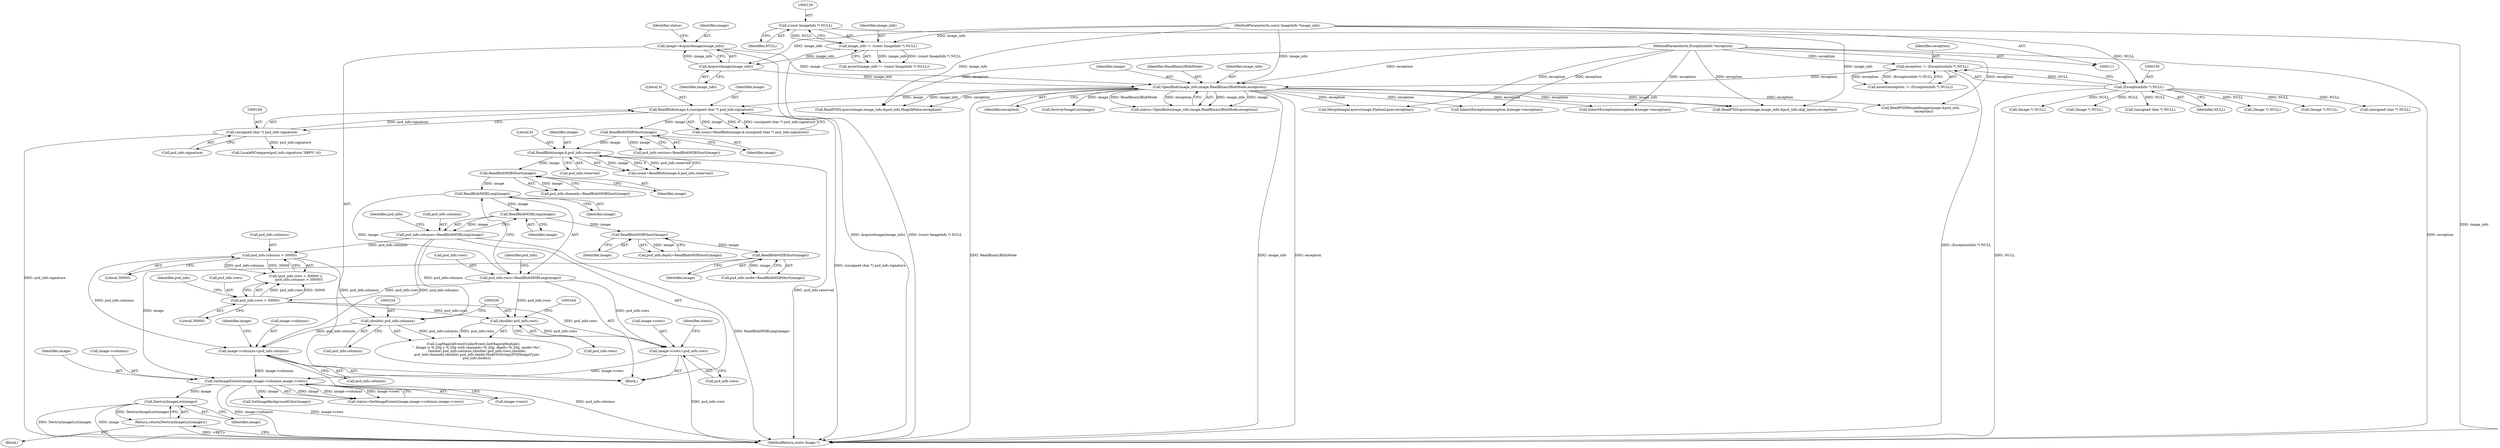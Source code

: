 digraph "0_ImageMagick_f6e9d0d9955e85bdd7540b251cd50d598dacc5e6_48@pointer" {
"1000402" [label="(Call,DestroyImageList(image))"];
"1000382" [label="(Call,SetImageExtent(image,image->columns,image->rows))"];
"1000319" [label="(Call,ReadBlobMSBShort(image))"];
"1000292" [label="(Call,ReadBlobMSBShort(image))"];
"1000265" [label="(Call,ReadBlobMSBLong(image))"];
"1000259" [label="(Call,ReadBlobMSBLong(image))"];
"1000244" [label="(Call,ReadBlobMSBShort(image))"];
"1000234" [label="(Call,ReadBlob(image,6,psd_info.reserved))"];
"1000202" [label="(Call,ReadBlobMSBShort(image))"];
"1000190" [label="(Call,ReadBlob(image,4,(unsigned char *) psd_info.signature))"];
"1000170" [label="(Call,OpenBlob(image_info,image,ReadBinaryBlobMode,exception))"];
"1000166" [label="(Call,AcquireImage(image_info))"];
"1000126" [label="(Call,image_info != (const ImageInfo *) NULL)"];
"1000112" [label="(MethodParameterIn,const ImageInfo *image_info)"];
"1000128" [label="(Call,(const ImageInfo *) NULL)"];
"1000164" [label="(Call,image=AcquireImage(image_info))"];
"1000153" [label="(Call,exception != (ExceptionInfo *) NULL)"];
"1000113" [label="(MethodParameterIn,ExceptionInfo *exception)"];
"1000155" [label="(Call,(ExceptionInfo *) NULL)"];
"1000193" [label="(Call,(unsigned char *) psd_info.signature)"];
"1000366" [label="(Call,image->columns=psd_info.columns)"];
"1000261" [label="(Call,psd_info.columns=ReadBlobMSBLong(image))"];
"1000280" [label="(Call,psd_info.columns > 30000)"];
"1000333" [label="(Call,(double) psd_info.columns)"];
"1000373" [label="(Call,image->rows=psd_info.rows)"];
"1000275" [label="(Call,psd_info.rows > 30000)"];
"1000255" [label="(Call,psd_info.rows=ReadBlobMSBLong(image))"];
"1000338" [label="(Call,(double) psd_info.rows)"];
"1000401" [label="(Return,return(DestroyImageList(image));)"];
"1000375" [label="(Identifier,image)"];
"1000944" [label="(Call,ReadPSDMergedImage(image,&psd_info,\n      exception))"];
"1000174" [label="(Identifier,exception)"];
"1000155" [label="(Call,(ExceptionInfo *) NULL)"];
"1000259" [label="(Call,ReadBlobMSBLong(image))"];
"1000235" [label="(Identifier,image)"];
"1000401" [label="(Return,return(DestroyImageList(image));)"];
"1000234" [label="(Call,ReadBlob(image,6,psd_info.reserved))"];
"1000403" [label="(Identifier,image)"];
"1000173" [label="(Identifier,ReadBinaryBlobMode)"];
"1000237" [label="(Call,psd_info.reserved)"];
"1000211" [label="(Call,LocaleNCompare(psd_info.signature,\"8BPS\",4))"];
"1000367" [label="(Call,image->columns)"];
"1000370" [label="(Call,psd_info.columns)"];
"1000171" [label="(Identifier,image_info)"];
"1000279" [label="(Literal,30000)"];
"1000406" [label="(Call,SetImageBackgroundColor(image))"];
"1000232" [label="(Call,count=ReadBlob(image,6,psd_info.reserved))"];
"1000969" [label="(Call,ReadPSDLayers(image,image_info,&psd_info,MagickFalse,exception))"];
"1000193" [label="(Call,(unsigned char *) psd_info.signature)"];
"1000130" [label="(Identifier,NULL)"];
"1000333" [label="(Call,(double) psd_info.columns)"];
"1000236" [label="(Literal,6)"];
"1000262" [label="(Call,psd_info.columns)"];
"1000383" [label="(Identifier,image)"];
"1000255" [label="(Call,psd_info.rows=ReadBlobMSBLong(image))"];
"1000125" [label="(Call,assert(image_info != (const ImageInfo *) NULL))"];
"1000244" [label="(Call,ReadBlobMSBShort(image))"];
"1000190" [label="(Call,ReadBlob(image,4,(unsigned char *) psd_info.signature))"];
"1000421" [label="(Call,(Image *) NULL)"];
"1000394" [label="(Block,)"];
"1000169" [label="(Identifier,status)"];
"1000191" [label="(Identifier,image)"];
"1000274" [label="(Call,(psd_info.rows > 30000) ||\n      (psd_info.columns > 30000))"];
"1000288" [label="(Call,psd_info.depth=ReadBlobMSBShort(image))"];
"1000263" [label="(Identifier,psd_info)"];
"1000198" [label="(Call,psd_info.version=ReadBlobMSBShort(image))"];
"1000167" [label="(Identifier,image_info)"];
"1000203" [label="(Identifier,image)"];
"1000373" [label="(Call,image->rows=psd_info.rows)"];
"1000382" [label="(Call,SetImageExtent(image,image->columns,image->rows))"];
"1000282" [label="(Identifier,psd_info)"];
"1000380" [label="(Call,status=SetImageExtent(image,image->columns,image->rows))"];
"1000284" [label="(Literal,30000)"];
"1000983" [label="(Call,(Image *) NULL)"];
"1000153" [label="(Call,exception != (ExceptionInfo *) NULL)"];
"1000127" [label="(Identifier,image_info)"];
"1000335" [label="(Call,psd_info.columns)"];
"1000402" [label="(Call,DestroyImageList(image))"];
"1000749" [label="(Call,(unsigned char *) NULL)"];
"1000113" [label="(MethodParameterIn,ExceptionInfo *exception)"];
"1000366" [label="(Call,image->columns=psd_info.columns)"];
"1000152" [label="(Call,assert(exception != (ExceptionInfo *) NULL))"];
"1000114" [label="(Block,)"];
"1000340" [label="(Call,psd_info.rows)"];
"1000170" [label="(Call,OpenBlob(image_info,image,ReadBinaryBlobMode,exception))"];
"1000128" [label="(Call,(const ImageInfo *) NULL)"];
"1000897" [label="(Call,(Image *) NULL)"];
"1000112" [label="(MethodParameterIn,const ImageInfo *image_info)"];
"1000182" [label="(Call,DestroyImageList(image))"];
"1000329" [label="(Call,LogMagickEvent(CoderEvent,GetMagickModule(),\n      \"  Image is %.20g x %.20g with channels=%.20g, depth=%.20g, mode=%s\",\n      (double) psd_info.columns,(double) psd_info.rows,(double)\n      psd_info.channels,(double) psd_info.depth,ModeToString((PSDImageType)\n      psd_info.mode)))"];
"1000276" [label="(Call,psd_info.rows)"];
"1000256" [label="(Call,psd_info.rows)"];
"1000374" [label="(Call,image->rows)"];
"1000195" [label="(Call,psd_info.signature)"];
"1000320" [label="(Identifier,image)"];
"1000315" [label="(Call,psd_info.mode=ReadBlobMSBShort(image))"];
"1000271" [label="(Identifier,psd_info)"];
"1000188" [label="(Call,count=ReadBlob(image,4,(unsigned char *) psd_info.signature))"];
"1000240" [label="(Call,psd_info.channels=ReadBlobMSBShort(image))"];
"1000293" [label="(Identifier,image)"];
"1000281" [label="(Call,psd_info.columns)"];
"1000165" [label="(Identifier,image)"];
"1000245" [label="(Identifier,image)"];
"1000166" [label="(Call,AcquireImage(image_info))"];
"1000172" [label="(Identifier,image)"];
"1000280" [label="(Call,psd_info.columns > 30000)"];
"1000260" [label="(Identifier,image)"];
"1000202" [label="(Call,ReadBlobMSBShort(image))"];
"1000185" [label="(Call,(Image *) NULL)"];
"1001009" [label="(Call,MergeImageLayers(image,FlattenLayer,exception))"];
"1000381" [label="(Identifier,status)"];
"1000275" [label="(Call,psd_info.rows > 30000)"];
"1000883" [label="(Call,ReadPSDLayers(image,image_info,&psd_info,skip_layers,exception))"];
"1000261" [label="(Call,psd_info.columns=ReadBlobMSBLong(image))"];
"1000387" [label="(Call,image->rows)"];
"1000192" [label="(Literal,4)"];
"1000338" [label="(Call,(double) psd_info.rows)"];
"1000319" [label="(Call,ReadBlobMSBShort(image))"];
"1000410" [label="(Call,InheritException(exception,&image->exception))"];
"1000395" [label="(Call,InheritException(exception,&image->exception))"];
"1000576" [label="(Call,(unsigned char *) NULL)"];
"1000157" [label="(Identifier,NULL)"];
"1001024" [label="(MethodReturn,static Image *)"];
"1000377" [label="(Call,psd_info.rows)"];
"1000154" [label="(Identifier,exception)"];
"1000292" [label="(Call,ReadBlobMSBShort(image))"];
"1000168" [label="(Call,status=OpenBlob(image_info,image,ReadBinaryBlobMode,exception))"];
"1000164" [label="(Call,image=AcquireImage(image_info))"];
"1000265" [label="(Call,ReadBlobMSBLong(image))"];
"1000126" [label="(Call,image_info != (const ImageInfo *) NULL)"];
"1000384" [label="(Call,image->columns)"];
"1000266" [label="(Identifier,image)"];
"1000402" -> "1000401"  [label="AST: "];
"1000402" -> "1000403"  [label="CFG: "];
"1000403" -> "1000402"  [label="AST: "];
"1000401" -> "1000402"  [label="CFG: "];
"1000402" -> "1001024"  [label="DDG: DestroyImageList(image)"];
"1000402" -> "1001024"  [label="DDG: image"];
"1000402" -> "1000401"  [label="DDG: DestroyImageList(image)"];
"1000382" -> "1000402"  [label="DDG: image"];
"1000382" -> "1000380"  [label="AST: "];
"1000382" -> "1000387"  [label="CFG: "];
"1000383" -> "1000382"  [label="AST: "];
"1000384" -> "1000382"  [label="AST: "];
"1000387" -> "1000382"  [label="AST: "];
"1000380" -> "1000382"  [label="CFG: "];
"1000382" -> "1001024"  [label="DDG: image->columns"];
"1000382" -> "1001024"  [label="DDG: image->rows"];
"1000382" -> "1000380"  [label="DDG: image"];
"1000382" -> "1000380"  [label="DDG: image->columns"];
"1000382" -> "1000380"  [label="DDG: image->rows"];
"1000319" -> "1000382"  [label="DDG: image"];
"1000366" -> "1000382"  [label="DDG: image->columns"];
"1000373" -> "1000382"  [label="DDG: image->rows"];
"1000382" -> "1000406"  [label="DDG: image"];
"1000319" -> "1000315"  [label="AST: "];
"1000319" -> "1000320"  [label="CFG: "];
"1000320" -> "1000319"  [label="AST: "];
"1000315" -> "1000319"  [label="CFG: "];
"1000319" -> "1000315"  [label="DDG: image"];
"1000292" -> "1000319"  [label="DDG: image"];
"1000292" -> "1000288"  [label="AST: "];
"1000292" -> "1000293"  [label="CFG: "];
"1000293" -> "1000292"  [label="AST: "];
"1000288" -> "1000292"  [label="CFG: "];
"1000292" -> "1000288"  [label="DDG: image"];
"1000265" -> "1000292"  [label="DDG: image"];
"1000265" -> "1000261"  [label="AST: "];
"1000265" -> "1000266"  [label="CFG: "];
"1000266" -> "1000265"  [label="AST: "];
"1000261" -> "1000265"  [label="CFG: "];
"1000265" -> "1000261"  [label="DDG: image"];
"1000259" -> "1000265"  [label="DDG: image"];
"1000259" -> "1000255"  [label="AST: "];
"1000259" -> "1000260"  [label="CFG: "];
"1000260" -> "1000259"  [label="AST: "];
"1000255" -> "1000259"  [label="CFG: "];
"1000259" -> "1000255"  [label="DDG: image"];
"1000244" -> "1000259"  [label="DDG: image"];
"1000244" -> "1000240"  [label="AST: "];
"1000244" -> "1000245"  [label="CFG: "];
"1000245" -> "1000244"  [label="AST: "];
"1000240" -> "1000244"  [label="CFG: "];
"1000244" -> "1000240"  [label="DDG: image"];
"1000234" -> "1000244"  [label="DDG: image"];
"1000234" -> "1000232"  [label="AST: "];
"1000234" -> "1000237"  [label="CFG: "];
"1000235" -> "1000234"  [label="AST: "];
"1000236" -> "1000234"  [label="AST: "];
"1000237" -> "1000234"  [label="AST: "];
"1000232" -> "1000234"  [label="CFG: "];
"1000234" -> "1001024"  [label="DDG: psd_info.reserved"];
"1000234" -> "1000232"  [label="DDG: image"];
"1000234" -> "1000232"  [label="DDG: 6"];
"1000234" -> "1000232"  [label="DDG: psd_info.reserved"];
"1000202" -> "1000234"  [label="DDG: image"];
"1000202" -> "1000198"  [label="AST: "];
"1000202" -> "1000203"  [label="CFG: "];
"1000203" -> "1000202"  [label="AST: "];
"1000198" -> "1000202"  [label="CFG: "];
"1000202" -> "1000198"  [label="DDG: image"];
"1000190" -> "1000202"  [label="DDG: image"];
"1000190" -> "1000188"  [label="AST: "];
"1000190" -> "1000193"  [label="CFG: "];
"1000191" -> "1000190"  [label="AST: "];
"1000192" -> "1000190"  [label="AST: "];
"1000193" -> "1000190"  [label="AST: "];
"1000188" -> "1000190"  [label="CFG: "];
"1000190" -> "1001024"  [label="DDG: (unsigned char *) psd_info.signature"];
"1000190" -> "1000188"  [label="DDG: image"];
"1000190" -> "1000188"  [label="DDG: 4"];
"1000190" -> "1000188"  [label="DDG: (unsigned char *) psd_info.signature"];
"1000170" -> "1000190"  [label="DDG: image"];
"1000193" -> "1000190"  [label="DDG: psd_info.signature"];
"1000170" -> "1000168"  [label="AST: "];
"1000170" -> "1000174"  [label="CFG: "];
"1000171" -> "1000170"  [label="AST: "];
"1000172" -> "1000170"  [label="AST: "];
"1000173" -> "1000170"  [label="AST: "];
"1000174" -> "1000170"  [label="AST: "];
"1000168" -> "1000170"  [label="CFG: "];
"1000170" -> "1001024"  [label="DDG: ReadBinaryBlobMode"];
"1000170" -> "1001024"  [label="DDG: image_info"];
"1000170" -> "1001024"  [label="DDG: exception"];
"1000170" -> "1000168"  [label="DDG: image_info"];
"1000170" -> "1000168"  [label="DDG: image"];
"1000170" -> "1000168"  [label="DDG: ReadBinaryBlobMode"];
"1000170" -> "1000168"  [label="DDG: exception"];
"1000166" -> "1000170"  [label="DDG: image_info"];
"1000112" -> "1000170"  [label="DDG: image_info"];
"1000164" -> "1000170"  [label="DDG: image"];
"1000153" -> "1000170"  [label="DDG: exception"];
"1000113" -> "1000170"  [label="DDG: exception"];
"1000170" -> "1000182"  [label="DDG: image"];
"1000170" -> "1000395"  [label="DDG: exception"];
"1000170" -> "1000410"  [label="DDG: exception"];
"1000170" -> "1000883"  [label="DDG: image_info"];
"1000170" -> "1000883"  [label="DDG: exception"];
"1000170" -> "1000944"  [label="DDG: exception"];
"1000170" -> "1000969"  [label="DDG: image_info"];
"1000170" -> "1000969"  [label="DDG: exception"];
"1000170" -> "1001009"  [label="DDG: exception"];
"1000166" -> "1000164"  [label="AST: "];
"1000166" -> "1000167"  [label="CFG: "];
"1000167" -> "1000166"  [label="AST: "];
"1000164" -> "1000166"  [label="CFG: "];
"1000166" -> "1000164"  [label="DDG: image_info"];
"1000126" -> "1000166"  [label="DDG: image_info"];
"1000112" -> "1000166"  [label="DDG: image_info"];
"1000126" -> "1000125"  [label="AST: "];
"1000126" -> "1000128"  [label="CFG: "];
"1000127" -> "1000126"  [label="AST: "];
"1000128" -> "1000126"  [label="AST: "];
"1000125" -> "1000126"  [label="CFG: "];
"1000126" -> "1001024"  [label="DDG: (const ImageInfo *) NULL"];
"1000126" -> "1000125"  [label="DDG: image_info"];
"1000126" -> "1000125"  [label="DDG: (const ImageInfo *) NULL"];
"1000112" -> "1000126"  [label="DDG: image_info"];
"1000128" -> "1000126"  [label="DDG: NULL"];
"1000112" -> "1000111"  [label="AST: "];
"1000112" -> "1001024"  [label="DDG: image_info"];
"1000112" -> "1000883"  [label="DDG: image_info"];
"1000112" -> "1000969"  [label="DDG: image_info"];
"1000128" -> "1000130"  [label="CFG: "];
"1000129" -> "1000128"  [label="AST: "];
"1000130" -> "1000128"  [label="AST: "];
"1000128" -> "1000155"  [label="DDG: NULL"];
"1000164" -> "1000114"  [label="AST: "];
"1000165" -> "1000164"  [label="AST: "];
"1000169" -> "1000164"  [label="CFG: "];
"1000164" -> "1001024"  [label="DDG: AcquireImage(image_info)"];
"1000153" -> "1000152"  [label="AST: "];
"1000153" -> "1000155"  [label="CFG: "];
"1000154" -> "1000153"  [label="AST: "];
"1000155" -> "1000153"  [label="AST: "];
"1000152" -> "1000153"  [label="CFG: "];
"1000153" -> "1001024"  [label="DDG: (ExceptionInfo *) NULL"];
"1000153" -> "1000152"  [label="DDG: exception"];
"1000153" -> "1000152"  [label="DDG: (ExceptionInfo *) NULL"];
"1000113" -> "1000153"  [label="DDG: exception"];
"1000155" -> "1000153"  [label="DDG: NULL"];
"1000113" -> "1000111"  [label="AST: "];
"1000113" -> "1001024"  [label="DDG: exception"];
"1000113" -> "1000395"  [label="DDG: exception"];
"1000113" -> "1000410"  [label="DDG: exception"];
"1000113" -> "1000883"  [label="DDG: exception"];
"1000113" -> "1000944"  [label="DDG: exception"];
"1000113" -> "1000969"  [label="DDG: exception"];
"1000113" -> "1001009"  [label="DDG: exception"];
"1000155" -> "1000157"  [label="CFG: "];
"1000156" -> "1000155"  [label="AST: "];
"1000157" -> "1000155"  [label="AST: "];
"1000155" -> "1001024"  [label="DDG: NULL"];
"1000155" -> "1000185"  [label="DDG: NULL"];
"1000155" -> "1000421"  [label="DDG: NULL"];
"1000155" -> "1000576"  [label="DDG: NULL"];
"1000155" -> "1000749"  [label="DDG: NULL"];
"1000155" -> "1000897"  [label="DDG: NULL"];
"1000155" -> "1000983"  [label="DDG: NULL"];
"1000193" -> "1000195"  [label="CFG: "];
"1000194" -> "1000193"  [label="AST: "];
"1000195" -> "1000193"  [label="AST: "];
"1000193" -> "1001024"  [label="DDG: psd_info.signature"];
"1000193" -> "1000211"  [label="DDG: psd_info.signature"];
"1000366" -> "1000114"  [label="AST: "];
"1000366" -> "1000370"  [label="CFG: "];
"1000367" -> "1000366"  [label="AST: "];
"1000370" -> "1000366"  [label="AST: "];
"1000375" -> "1000366"  [label="CFG: "];
"1000366" -> "1001024"  [label="DDG: psd_info.columns"];
"1000261" -> "1000366"  [label="DDG: psd_info.columns"];
"1000280" -> "1000366"  [label="DDG: psd_info.columns"];
"1000333" -> "1000366"  [label="DDG: psd_info.columns"];
"1000261" -> "1000114"  [label="AST: "];
"1000262" -> "1000261"  [label="AST: "];
"1000271" -> "1000261"  [label="CFG: "];
"1000261" -> "1001024"  [label="DDG: ReadBlobMSBLong(image)"];
"1000261" -> "1000280"  [label="DDG: psd_info.columns"];
"1000261" -> "1000333"  [label="DDG: psd_info.columns"];
"1000280" -> "1000274"  [label="AST: "];
"1000280" -> "1000284"  [label="CFG: "];
"1000281" -> "1000280"  [label="AST: "];
"1000284" -> "1000280"  [label="AST: "];
"1000274" -> "1000280"  [label="CFG: "];
"1000280" -> "1000274"  [label="DDG: psd_info.columns"];
"1000280" -> "1000274"  [label="DDG: 30000"];
"1000280" -> "1000333"  [label="DDG: psd_info.columns"];
"1000333" -> "1000329"  [label="AST: "];
"1000333" -> "1000335"  [label="CFG: "];
"1000334" -> "1000333"  [label="AST: "];
"1000335" -> "1000333"  [label="AST: "];
"1000339" -> "1000333"  [label="CFG: "];
"1000333" -> "1000329"  [label="DDG: psd_info.columns"];
"1000373" -> "1000114"  [label="AST: "];
"1000373" -> "1000377"  [label="CFG: "];
"1000374" -> "1000373"  [label="AST: "];
"1000377" -> "1000373"  [label="AST: "];
"1000381" -> "1000373"  [label="CFG: "];
"1000373" -> "1001024"  [label="DDG: psd_info.rows"];
"1000275" -> "1000373"  [label="DDG: psd_info.rows"];
"1000338" -> "1000373"  [label="DDG: psd_info.rows"];
"1000255" -> "1000373"  [label="DDG: psd_info.rows"];
"1000275" -> "1000274"  [label="AST: "];
"1000275" -> "1000279"  [label="CFG: "];
"1000276" -> "1000275"  [label="AST: "];
"1000279" -> "1000275"  [label="AST: "];
"1000282" -> "1000275"  [label="CFG: "];
"1000274" -> "1000275"  [label="CFG: "];
"1000275" -> "1000274"  [label="DDG: psd_info.rows"];
"1000275" -> "1000274"  [label="DDG: 30000"];
"1000255" -> "1000275"  [label="DDG: psd_info.rows"];
"1000275" -> "1000338"  [label="DDG: psd_info.rows"];
"1000255" -> "1000114"  [label="AST: "];
"1000256" -> "1000255"  [label="AST: "];
"1000263" -> "1000255"  [label="CFG: "];
"1000255" -> "1000338"  [label="DDG: psd_info.rows"];
"1000338" -> "1000329"  [label="AST: "];
"1000338" -> "1000340"  [label="CFG: "];
"1000339" -> "1000338"  [label="AST: "];
"1000340" -> "1000338"  [label="AST: "];
"1000344" -> "1000338"  [label="CFG: "];
"1000338" -> "1000329"  [label="DDG: psd_info.rows"];
"1000401" -> "1000394"  [label="AST: "];
"1001024" -> "1000401"  [label="CFG: "];
"1000401" -> "1001024"  [label="DDG: <RET>"];
}
